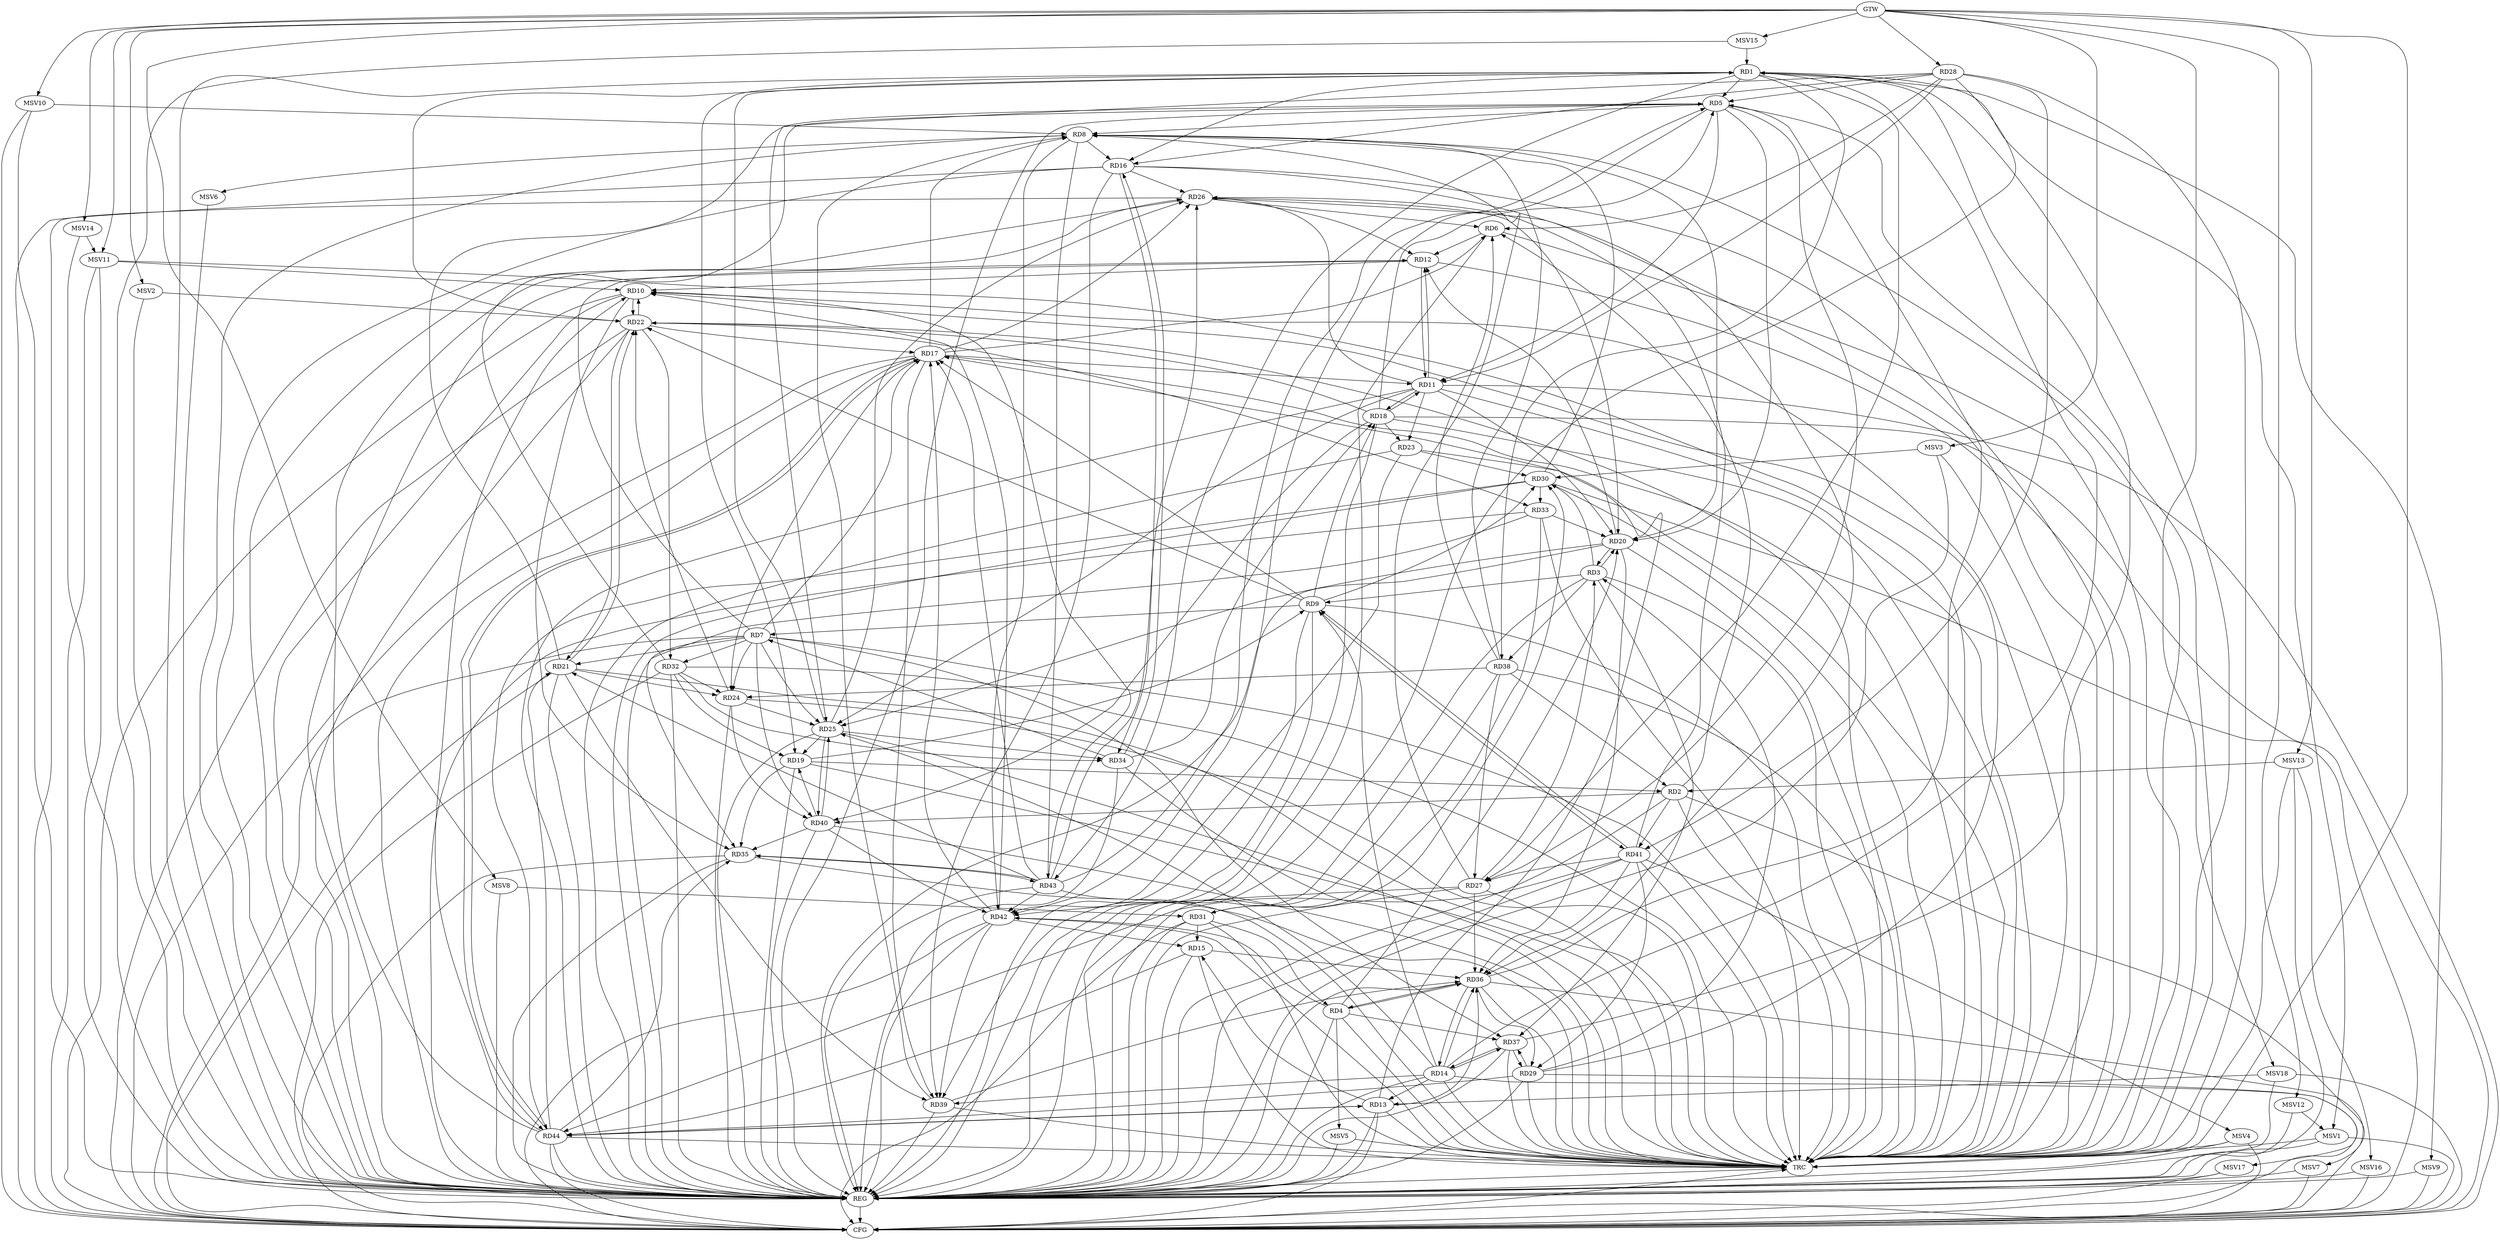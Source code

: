 strict digraph G {
  RD1 [ label="RD1" ];
  RD2 [ label="RD2" ];
  RD3 [ label="RD3" ];
  RD4 [ label="RD4" ];
  RD5 [ label="RD5" ];
  RD6 [ label="RD6" ];
  RD7 [ label="RD7" ];
  RD8 [ label="RD8" ];
  RD9 [ label="RD9" ];
  RD10 [ label="RD10" ];
  RD11 [ label="RD11" ];
  RD12 [ label="RD12" ];
  RD13 [ label="RD13" ];
  RD14 [ label="RD14" ];
  RD15 [ label="RD15" ];
  RD16 [ label="RD16" ];
  RD17 [ label="RD17" ];
  RD18 [ label="RD18" ];
  RD19 [ label="RD19" ];
  RD20 [ label="RD20" ];
  RD21 [ label="RD21" ];
  RD22 [ label="RD22" ];
  RD23 [ label="RD23" ];
  RD24 [ label="RD24" ];
  RD25 [ label="RD25" ];
  RD26 [ label="RD26" ];
  RD27 [ label="RD27" ];
  RD28 [ label="RD28" ];
  RD29 [ label="RD29" ];
  RD30 [ label="RD30" ];
  RD31 [ label="RD31" ];
  RD32 [ label="RD32" ];
  RD33 [ label="RD33" ];
  RD34 [ label="RD34" ];
  RD35 [ label="RD35" ];
  RD36 [ label="RD36" ];
  RD37 [ label="RD37" ];
  RD38 [ label="RD38" ];
  RD39 [ label="RD39" ];
  RD40 [ label="RD40" ];
  RD41 [ label="RD41" ];
  RD42 [ label="RD42" ];
  RD43 [ label="RD43" ];
  RD44 [ label="RD44" ];
  GTW [ label="GTW" ];
  REG [ label="REG" ];
  CFG [ label="CFG" ];
  TRC [ label="TRC" ];
  MSV1 [ label="MSV1" ];
  MSV2 [ label="MSV2" ];
  MSV3 [ label="MSV3" ];
  MSV4 [ label="MSV4" ];
  MSV5 [ label="MSV5" ];
  MSV6 [ label="MSV6" ];
  MSV7 [ label="MSV7" ];
  MSV8 [ label="MSV8" ];
  MSV9 [ label="MSV9" ];
  MSV10 [ label="MSV10" ];
  MSV11 [ label="MSV11" ];
  MSV12 [ label="MSV12" ];
  MSV13 [ label="MSV13" ];
  MSV14 [ label="MSV14" ];
  MSV15 [ label="MSV15" ];
  MSV16 [ label="MSV16" ];
  MSV17 [ label="MSV17" ];
  MSV18 [ label="MSV18" ];
  RD1 -> RD5;
  RD14 -> RD1;
  RD1 -> RD16;
  RD1 -> RD19;
  RD22 -> RD1;
  RD25 -> RD1;
  RD1 -> RD27;
  RD37 -> RD1;
  RD1 -> RD38;
  RD1 -> RD43;
  RD2 -> RD6;
  RD19 -> RD2;
  RD38 -> RD2;
  RD2 -> RD40;
  RD2 -> RD41;
  RD3 -> RD9;
  RD3 -> RD20;
  RD20 -> RD3;
  RD27 -> RD3;
  RD29 -> RD3;
  RD3 -> RD30;
  RD3 -> RD37;
  RD3 -> RD38;
  RD4 -> RD20;
  RD31 -> RD4;
  RD4 -> RD36;
  RD36 -> RD4;
  RD4 -> RD37;
  RD4 -> RD42;
  RD5 -> RD8;
  RD5 -> RD11;
  RD18 -> RD5;
  RD5 -> RD20;
  RD21 -> RD5;
  RD5 -> RD27;
  RD28 -> RD5;
  RD32 -> RD5;
  RD36 -> RD5;
  RD5 -> RD42;
  RD43 -> RD5;
  RD6 -> RD12;
  RD17 -> RD6;
  RD26 -> RD6;
  RD28 -> RD6;
  RD38 -> RD6;
  RD9 -> RD7;
  RD7 -> RD12;
  RD7 -> RD17;
  RD7 -> RD21;
  RD7 -> RD24;
  RD7 -> RD25;
  RD7 -> RD32;
  RD34 -> RD7;
  RD7 -> RD37;
  RD8 -> RD16;
  RD17 -> RD8;
  RD8 -> RD20;
  RD27 -> RD8;
  RD30 -> RD8;
  RD38 -> RD8;
  RD39 -> RD8;
  RD8 -> RD42;
  RD8 -> RD43;
  RD14 -> RD9;
  RD9 -> RD17;
  RD9 -> RD18;
  RD19 -> RD9;
  RD9 -> RD22;
  RD9 -> RD30;
  RD9 -> RD39;
  RD9 -> RD41;
  RD41 -> RD9;
  RD12 -> RD10;
  RD10 -> RD22;
  RD22 -> RD10;
  RD29 -> RD10;
  RD10 -> RD35;
  RD42 -> RD10;
  RD43 -> RD10;
  RD44 -> RD10;
  RD11 -> RD12;
  RD12 -> RD11;
  RD17 -> RD11;
  RD11 -> RD18;
  RD18 -> RD11;
  RD11 -> RD20;
  RD11 -> RD23;
  RD11 -> RD25;
  RD11 -> RD26;
  RD28 -> RD11;
  RD20 -> RD12;
  RD26 -> RD12;
  RD14 -> RD13;
  RD13 -> RD15;
  RD13 -> RD17;
  RD13 -> RD36;
  RD13 -> RD44;
  RD44 -> RD13;
  RD14 -> RD25;
  RD14 -> RD36;
  RD36 -> RD14;
  RD14 -> RD37;
  RD37 -> RD14;
  RD14 -> RD39;
  RD31 -> RD15;
  RD15 -> RD36;
  RD42 -> RD15;
  RD15 -> RD44;
  RD16 -> RD26;
  RD28 -> RD16;
  RD16 -> RD34;
  RD34 -> RD16;
  RD16 -> RD36;
  RD16 -> RD39;
  RD22 -> RD17;
  RD17 -> RD24;
  RD17 -> RD26;
  RD17 -> RD39;
  RD42 -> RD17;
  RD43 -> RD17;
  RD17 -> RD44;
  RD44 -> RD17;
  RD18 -> RD22;
  RD18 -> RD23;
  RD34 -> RD18;
  RD18 -> RD40;
  RD25 -> RD19;
  RD32 -> RD19;
  RD19 -> RD35;
  RD40 -> RD19;
  RD20 -> RD25;
  RD26 -> RD20;
  RD33 -> RD20;
  RD20 -> RD36;
  RD21 -> RD22;
  RD22 -> RD21;
  RD21 -> RD24;
  RD21 -> RD39;
  RD43 -> RD21;
  RD44 -> RD21;
  RD24 -> RD22;
  RD22 -> RD32;
  RD22 -> RD33;
  RD23 -> RD30;
  RD23 -> RD42;
  RD24 -> RD25;
  RD32 -> RD24;
  RD38 -> RD24;
  RD24 -> RD40;
  RD25 -> RD26;
  RD28 -> RD25;
  RD25 -> RD34;
  RD25 -> RD40;
  RD40 -> RD25;
  RD41 -> RD26;
  RD43 -> RD26;
  RD44 -> RD26;
  RD27 -> RD36;
  RD38 -> RD27;
  RD41 -> RD27;
  RD27 -> RD42;
  RD28 -> RD41;
  RD36 -> RD29;
  RD29 -> RD37;
  RD37 -> RD29;
  RD41 -> RD29;
  RD29 -> RD44;
  RD31 -> RD30;
  RD30 -> RD33;
  RD30 -> RD44;
  RD33 -> RD31;
  RD32 -> RD34;
  RD33 -> RD35;
  RD40 -> RD35;
  RD35 -> RD43;
  RD43 -> RD35;
  RD44 -> RD35;
  RD39 -> RD36;
  RD41 -> RD36;
  RD42 -> RD39;
  RD40 -> RD42;
  RD41 -> RD44;
  RD43 -> RD42;
  GTW -> RD28;
  RD1 -> REG;
  RD2 -> REG;
  RD3 -> REG;
  RD4 -> REG;
  RD5 -> REG;
  RD6 -> REG;
  RD7 -> REG;
  RD8 -> REG;
  RD9 -> REG;
  RD10 -> REG;
  RD11 -> REG;
  RD12 -> REG;
  RD13 -> REG;
  RD14 -> REG;
  RD15 -> REG;
  RD16 -> REG;
  RD17 -> REG;
  RD18 -> REG;
  RD19 -> REG;
  RD20 -> REG;
  RD21 -> REG;
  RD22 -> REG;
  RD23 -> REG;
  RD24 -> REG;
  RD25 -> REG;
  RD26 -> REG;
  RD27 -> REG;
  RD28 -> REG;
  RD29 -> REG;
  RD30 -> REG;
  RD31 -> REG;
  RD32 -> REG;
  RD33 -> REG;
  RD34 -> REG;
  RD35 -> REG;
  RD36 -> REG;
  RD37 -> REG;
  RD38 -> REG;
  RD39 -> REG;
  RD40 -> REG;
  RD41 -> REG;
  RD42 -> REG;
  RD43 -> REG;
  RD44 -> REG;
  RD17 -> CFG;
  RD30 -> CFG;
  RD11 -> CFG;
  RD31 -> CFG;
  RD14 -> CFG;
  RD21 -> CFG;
  RD44 -> CFG;
  RD32 -> CFG;
  RD7 -> CFG;
  RD42 -> CFG;
  RD10 -> CFG;
  RD35 -> CFG;
  RD18 -> CFG;
  RD36 -> CFG;
  RD16 -> CFG;
  RD26 -> CFG;
  RD22 -> CFG;
  RD13 -> CFG;
  REG -> CFG;
  RD1 -> TRC;
  RD2 -> TRC;
  RD3 -> TRC;
  RD4 -> TRC;
  RD5 -> TRC;
  RD6 -> TRC;
  RD7 -> TRC;
  RD8 -> TRC;
  RD9 -> TRC;
  RD10 -> TRC;
  RD11 -> TRC;
  RD12 -> TRC;
  RD13 -> TRC;
  RD14 -> TRC;
  RD15 -> TRC;
  RD16 -> TRC;
  RD17 -> TRC;
  RD18 -> TRC;
  RD19 -> TRC;
  RD20 -> TRC;
  RD21 -> TRC;
  RD22 -> TRC;
  RD23 -> TRC;
  RD24 -> TRC;
  RD25 -> TRC;
  RD26 -> TRC;
  RD27 -> TRC;
  RD28 -> TRC;
  RD29 -> TRC;
  RD30 -> TRC;
  RD31 -> TRC;
  RD32 -> TRC;
  RD33 -> TRC;
  RD34 -> TRC;
  RD35 -> TRC;
  RD36 -> TRC;
  RD37 -> TRC;
  RD38 -> TRC;
  RD39 -> TRC;
  RD40 -> TRC;
  RD41 -> TRC;
  RD42 -> TRC;
  RD43 -> TRC;
  RD44 -> TRC;
  GTW -> TRC;
  CFG -> TRC;
  TRC -> REG;
  RD7 -> RD40;
  RD1 -> MSV1;
  MSV1 -> REG;
  MSV1 -> TRC;
  MSV1 -> CFG;
  MSV2 -> RD22;
  GTW -> MSV2;
  MSV2 -> REG;
  MSV3 -> RD30;
  GTW -> MSV3;
  MSV3 -> REG;
  MSV3 -> TRC;
  RD41 -> MSV4;
  MSV4 -> REG;
  MSV4 -> TRC;
  MSV4 -> CFG;
  RD4 -> MSV5;
  MSV5 -> REG;
  MSV5 -> TRC;
  RD8 -> MSV6;
  MSV6 -> REG;
  RD2 -> MSV7;
  MSV7 -> REG;
  MSV7 -> CFG;
  MSV8 -> RD31;
  GTW -> MSV8;
  MSV8 -> REG;
  RD1 -> MSV9;
  MSV9 -> REG;
  MSV9 -> CFG;
  MSV10 -> RD8;
  GTW -> MSV10;
  MSV10 -> REG;
  MSV10 -> CFG;
  MSV11 -> RD10;
  GTW -> MSV11;
  MSV11 -> REG;
  MSV11 -> TRC;
  MSV11 -> CFG;
  MSV12 -> MSV1;
  GTW -> MSV12;
  MSV12 -> REG;
  MSV13 -> RD2;
  GTW -> MSV13;
  MSV13 -> REG;
  MSV13 -> TRC;
  MSV14 -> MSV11;
  GTW -> MSV14;
  MSV14 -> REG;
  MSV15 -> RD1;
  GTW -> MSV15;
  MSV15 -> REG;
  MSV13 -> MSV16;
  MSV16 -> REG;
  MSV16 -> CFG;
  RD29 -> MSV17;
  MSV17 -> REG;
  MSV17 -> CFG;
  MSV18 -> RD13;
  GTW -> MSV18;
  MSV18 -> REG;
  MSV18 -> CFG;
}
